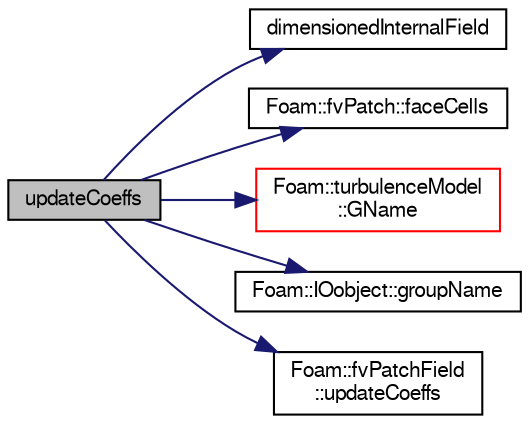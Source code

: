 digraph "updateCoeffs"
{
  bgcolor="transparent";
  edge [fontname="FreeSans",fontsize="10",labelfontname="FreeSans",labelfontsize="10"];
  node [fontname="FreeSans",fontsize="10",shape=record];
  rankdir="LR";
  Node1 [label="updateCoeffs",height=0.2,width=0.4,color="black", fillcolor="grey75", style="filled" fontcolor="black"];
  Node1 -> Node2 [color="midnightblue",fontsize="10",style="solid",fontname="FreeSans"];
  Node2 [label="dimensionedInternalField",height=0.2,width=0.4,color="black",URL="$a03034.html#a942cd19121a46cdc649099eb27c74b18"];
  Node1 -> Node3 [color="midnightblue",fontsize="10",style="solid",fontname="FreeSans"];
  Node3 [label="Foam::fvPatch::faceCells",height=0.2,width=0.4,color="black",URL="$a00860.html#a7cbd3f7d875089fbed897f536ef662c9",tooltip="Return faceCells. "];
  Node1 -> Node4 [color="midnightblue",fontsize="10",style="solid",fontname="FreeSans"];
  Node4 [label="Foam::turbulenceModel\l::GName",height=0.2,width=0.4,color="red",URL="$a02622.html#a498c450e16a285ade0706f5a9062e14a",tooltip="Helper function to return the nam eof the turbulence G field. "];
  Node1 -> Node5 [color="midnightblue",fontsize="10",style="solid",fontname="FreeSans"];
  Node5 [label="Foam::IOobject::groupName",height=0.2,width=0.4,color="black",URL="$a01142.html#ad5705e6da2a025ad75b4cf5d748d7d30"];
  Node1 -> Node6 [color="midnightblue",fontsize="10",style="solid",fontname="FreeSans"];
  Node6 [label="Foam::fvPatchField\l::updateCoeffs",height=0.2,width=0.4,color="black",URL="$a00861.html#a7e24eafac629d3733181cd942d4c902f",tooltip="Update the coefficients associated with the patch field. "];
}
